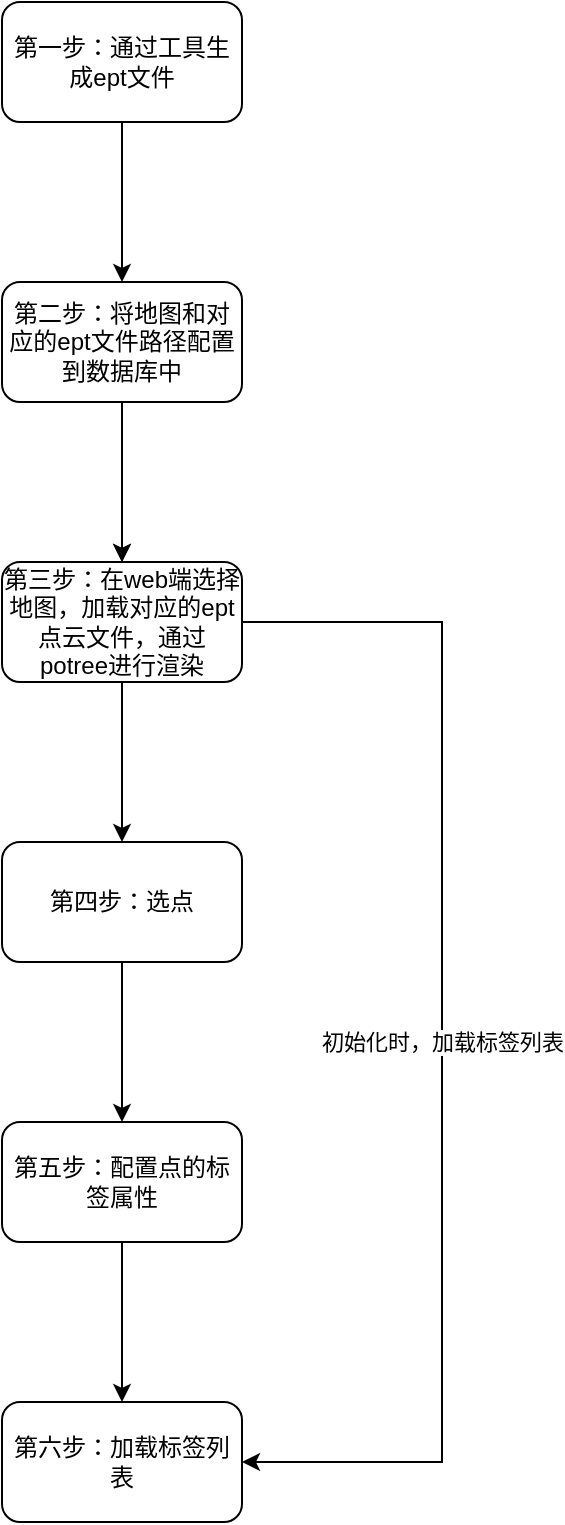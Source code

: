 <mxfile version="21.2.9" type="github">
  <diagram name="第 1 页" id="KCsGPZrE0ysaE5nDXICY">
    <mxGraphModel dx="1434" dy="771" grid="1" gridSize="10" guides="1" tooltips="1" connect="1" arrows="1" fold="1" page="1" pageScale="1" pageWidth="827" pageHeight="1169" math="0" shadow="0">
      <root>
        <mxCell id="0" />
        <mxCell id="1" parent="0" />
        <mxCell id="3LxgkGNjxUcp--r8CzHm-3" value="" style="edgeStyle=orthogonalEdgeStyle;rounded=0;orthogonalLoop=1;jettySize=auto;html=1;" parent="1" source="3LxgkGNjxUcp--r8CzHm-1" target="3LxgkGNjxUcp--r8CzHm-2" edge="1">
          <mxGeometry relative="1" as="geometry" />
        </mxCell>
        <mxCell id="3LxgkGNjxUcp--r8CzHm-1" value="第一步：通过工具生成ept文件" style="rounded=1;whiteSpace=wrap;html=1;" parent="1" vertex="1">
          <mxGeometry x="310" y="150" width="120" height="60" as="geometry" />
        </mxCell>
        <mxCell id="3LxgkGNjxUcp--r8CzHm-5" value="" style="edgeStyle=orthogonalEdgeStyle;rounded=0;orthogonalLoop=1;jettySize=auto;html=1;" parent="1" source="3LxgkGNjxUcp--r8CzHm-2" target="3LxgkGNjxUcp--r8CzHm-4" edge="1">
          <mxGeometry relative="1" as="geometry" />
        </mxCell>
        <mxCell id="U29xZ2vQ6zGHfJtYrRsx-7" value="" style="edgeStyle=orthogonalEdgeStyle;rounded=0;orthogonalLoop=1;jettySize=auto;html=1;" edge="1" parent="1" source="3LxgkGNjxUcp--r8CzHm-2" target="3LxgkGNjxUcp--r8CzHm-4">
          <mxGeometry relative="1" as="geometry" />
        </mxCell>
        <mxCell id="3LxgkGNjxUcp--r8CzHm-2" value="第二步：将地图和对应的ept文件路径配置到数据库中" style="whiteSpace=wrap;html=1;rounded=1;" parent="1" vertex="1">
          <mxGeometry x="310" y="290" width="120" height="60" as="geometry" />
        </mxCell>
        <mxCell id="U29xZ2vQ6zGHfJtYrRsx-2" value="" style="edgeStyle=orthogonalEdgeStyle;rounded=0;orthogonalLoop=1;jettySize=auto;html=1;" edge="1" parent="1" source="3LxgkGNjxUcp--r8CzHm-4" target="U29xZ2vQ6zGHfJtYrRsx-1">
          <mxGeometry relative="1" as="geometry" />
        </mxCell>
        <mxCell id="U29xZ2vQ6zGHfJtYrRsx-8" value="初始化时，加载标签列表" style="edgeStyle=orthogonalEdgeStyle;rounded=0;orthogonalLoop=1;jettySize=auto;html=1;exitX=1;exitY=0.5;exitDx=0;exitDy=0;entryX=1;entryY=0.5;entryDx=0;entryDy=0;" edge="1" parent="1" source="3LxgkGNjxUcp--r8CzHm-4" target="U29xZ2vQ6zGHfJtYrRsx-5">
          <mxGeometry relative="1" as="geometry">
            <Array as="points">
              <mxPoint x="530" y="460" />
              <mxPoint x="530" y="880" />
            </Array>
          </mxGeometry>
        </mxCell>
        <mxCell id="3LxgkGNjxUcp--r8CzHm-4" value="第三步：在web端选择地图，加载对应的ept点云文件，通过potree进行渲染" style="whiteSpace=wrap;html=1;rounded=1;" parent="1" vertex="1">
          <mxGeometry x="310" y="430" width="120" height="60" as="geometry" />
        </mxCell>
        <mxCell id="U29xZ2vQ6zGHfJtYrRsx-4" value="" style="edgeStyle=orthogonalEdgeStyle;rounded=0;orthogonalLoop=1;jettySize=auto;html=1;" edge="1" parent="1" source="U29xZ2vQ6zGHfJtYrRsx-1" target="U29xZ2vQ6zGHfJtYrRsx-3">
          <mxGeometry relative="1" as="geometry" />
        </mxCell>
        <mxCell id="U29xZ2vQ6zGHfJtYrRsx-1" value="第四步：选点" style="whiteSpace=wrap;html=1;rounded=1;" vertex="1" parent="1">
          <mxGeometry x="310" y="570" width="120" height="60" as="geometry" />
        </mxCell>
        <mxCell id="U29xZ2vQ6zGHfJtYrRsx-6" value="" style="edgeStyle=orthogonalEdgeStyle;rounded=0;orthogonalLoop=1;jettySize=auto;html=1;" edge="1" parent="1" source="U29xZ2vQ6zGHfJtYrRsx-3" target="U29xZ2vQ6zGHfJtYrRsx-5">
          <mxGeometry relative="1" as="geometry" />
        </mxCell>
        <mxCell id="U29xZ2vQ6zGHfJtYrRsx-3" value="第五步：配置点的标签属性" style="whiteSpace=wrap;html=1;rounded=1;" vertex="1" parent="1">
          <mxGeometry x="310" y="710" width="120" height="60" as="geometry" />
        </mxCell>
        <mxCell id="U29xZ2vQ6zGHfJtYrRsx-5" value="第六步：加载标签列表" style="whiteSpace=wrap;html=1;rounded=1;" vertex="1" parent="1">
          <mxGeometry x="310" y="850" width="120" height="60" as="geometry" />
        </mxCell>
      </root>
    </mxGraphModel>
  </diagram>
</mxfile>
